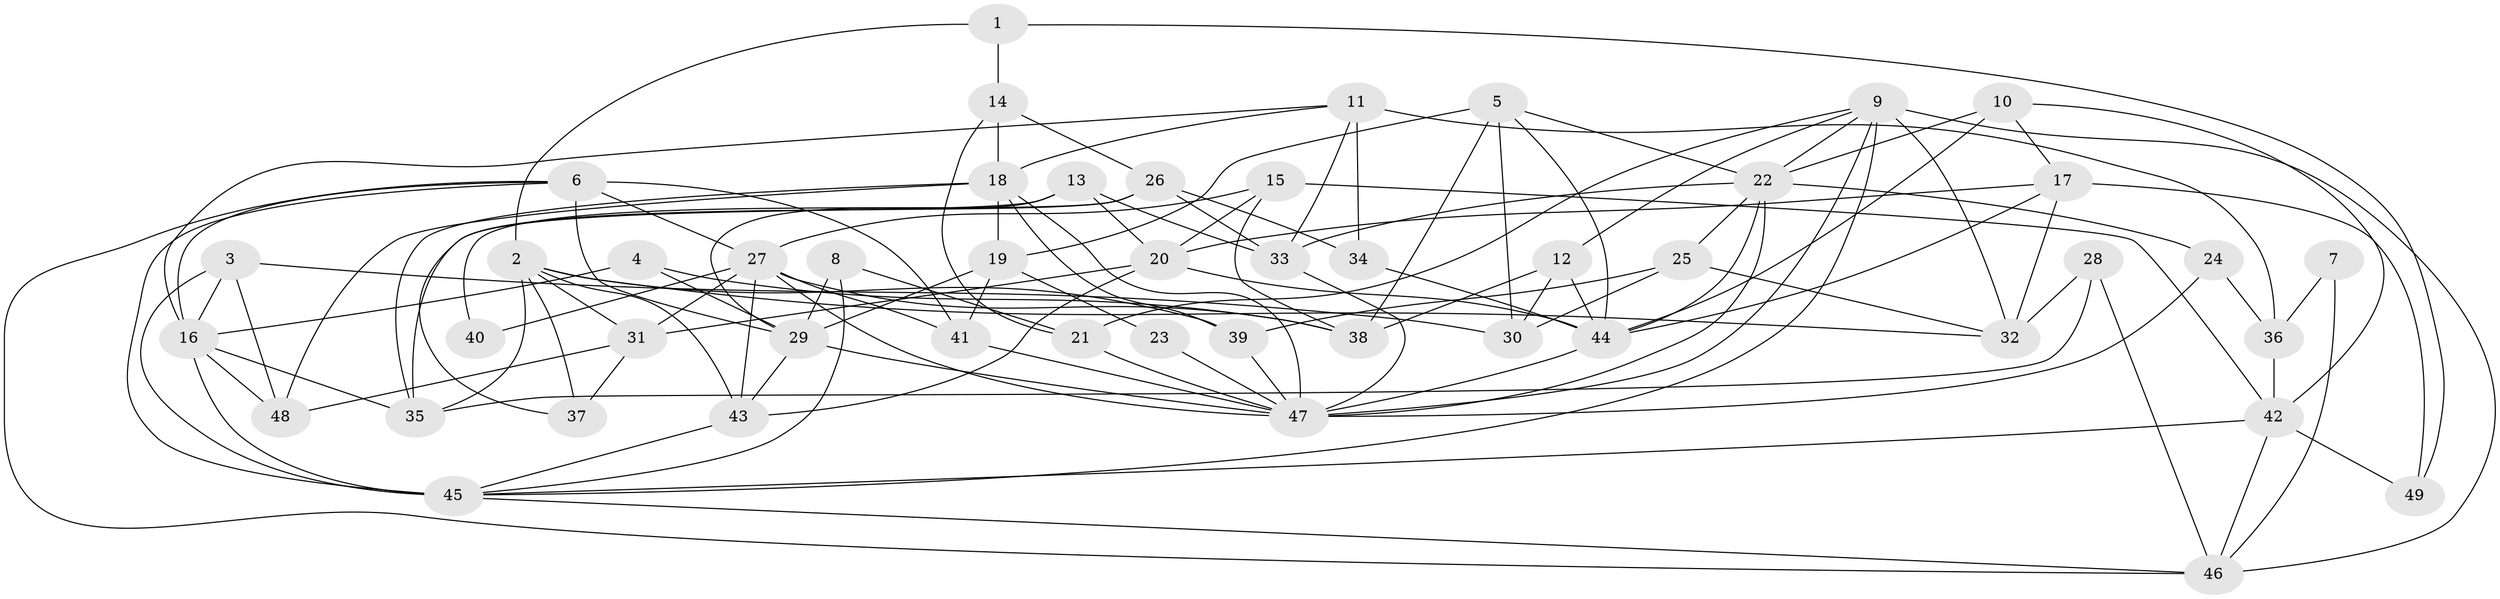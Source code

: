 // original degree distribution, {3: 0.2375, 4: 0.25, 2: 0.175, 5: 0.2, 6: 0.075, 8: 0.025, 7: 0.025, 9: 0.0125}
// Generated by graph-tools (version 1.1) at 2025/37/03/04/25 23:37:07]
// undirected, 49 vertices, 120 edges
graph export_dot {
  node [color=gray90,style=filled];
  1;
  2;
  3;
  4;
  5;
  6;
  7;
  8;
  9;
  10;
  11;
  12;
  13;
  14;
  15;
  16;
  17;
  18;
  19;
  20;
  21;
  22;
  23;
  24;
  25;
  26;
  27;
  28;
  29;
  30;
  31;
  32;
  33;
  34;
  35;
  36;
  37;
  38;
  39;
  40;
  41;
  42;
  43;
  44;
  45;
  46;
  47;
  48;
  49;
  1 -- 2 [weight=1.0];
  1 -- 14 [weight=1.0];
  1 -- 49 [weight=1.0];
  2 -- 31 [weight=1.0];
  2 -- 32 [weight=1.0];
  2 -- 35 [weight=1.0];
  2 -- 37 [weight=1.0];
  2 -- 39 [weight=1.0];
  2 -- 43 [weight=1.0];
  3 -- 16 [weight=1.0];
  3 -- 30 [weight=1.0];
  3 -- 45 [weight=2.0];
  3 -- 48 [weight=1.0];
  4 -- 16 [weight=1.0];
  4 -- 29 [weight=1.0];
  4 -- 38 [weight=1.0];
  5 -- 19 [weight=1.0];
  5 -- 22 [weight=1.0];
  5 -- 30 [weight=1.0];
  5 -- 38 [weight=1.0];
  5 -- 44 [weight=1.0];
  6 -- 16 [weight=1.0];
  6 -- 27 [weight=1.0];
  6 -- 29 [weight=1.0];
  6 -- 41 [weight=1.0];
  6 -- 45 [weight=2.0];
  6 -- 46 [weight=1.0];
  7 -- 36 [weight=1.0];
  7 -- 46 [weight=1.0];
  8 -- 21 [weight=1.0];
  8 -- 29 [weight=1.0];
  8 -- 45 [weight=1.0];
  9 -- 12 [weight=1.0];
  9 -- 21 [weight=1.0];
  9 -- 22 [weight=1.0];
  9 -- 32 [weight=1.0];
  9 -- 45 [weight=1.0];
  9 -- 46 [weight=1.0];
  9 -- 47 [weight=1.0];
  10 -- 17 [weight=1.0];
  10 -- 22 [weight=1.0];
  10 -- 42 [weight=1.0];
  10 -- 44 [weight=2.0];
  11 -- 16 [weight=1.0];
  11 -- 18 [weight=1.0];
  11 -- 33 [weight=1.0];
  11 -- 34 [weight=1.0];
  11 -- 36 [weight=2.0];
  12 -- 30 [weight=1.0];
  12 -- 38 [weight=1.0];
  12 -- 44 [weight=1.0];
  13 -- 20 [weight=1.0];
  13 -- 29 [weight=1.0];
  13 -- 33 [weight=1.0];
  13 -- 37 [weight=1.0];
  14 -- 18 [weight=1.0];
  14 -- 21 [weight=1.0];
  14 -- 26 [weight=1.0];
  15 -- 20 [weight=1.0];
  15 -- 27 [weight=1.0];
  15 -- 38 [weight=1.0];
  15 -- 42 [weight=1.0];
  16 -- 35 [weight=1.0];
  16 -- 45 [weight=1.0];
  16 -- 48 [weight=1.0];
  17 -- 20 [weight=1.0];
  17 -- 32 [weight=1.0];
  17 -- 44 [weight=1.0];
  17 -- 49 [weight=1.0];
  18 -- 19 [weight=1.0];
  18 -- 35 [weight=1.0];
  18 -- 39 [weight=1.0];
  18 -- 47 [weight=1.0];
  18 -- 48 [weight=1.0];
  19 -- 23 [weight=1.0];
  19 -- 29 [weight=1.0];
  19 -- 41 [weight=1.0];
  20 -- 31 [weight=1.0];
  20 -- 43 [weight=1.0];
  20 -- 44 [weight=1.0];
  21 -- 47 [weight=1.0];
  22 -- 24 [weight=1.0];
  22 -- 25 [weight=1.0];
  22 -- 33 [weight=1.0];
  22 -- 44 [weight=1.0];
  22 -- 47 [weight=1.0];
  23 -- 47 [weight=1.0];
  24 -- 36 [weight=1.0];
  24 -- 47 [weight=1.0];
  25 -- 30 [weight=1.0];
  25 -- 32 [weight=1.0];
  25 -- 39 [weight=1.0];
  26 -- 33 [weight=1.0];
  26 -- 34 [weight=1.0];
  26 -- 35 [weight=1.0];
  26 -- 40 [weight=1.0];
  27 -- 31 [weight=1.0];
  27 -- 38 [weight=1.0];
  27 -- 40 [weight=1.0];
  27 -- 41 [weight=1.0];
  27 -- 43 [weight=1.0];
  27 -- 47 [weight=1.0];
  28 -- 32 [weight=1.0];
  28 -- 35 [weight=1.0];
  28 -- 46 [weight=1.0];
  29 -- 43 [weight=1.0];
  29 -- 47 [weight=1.0];
  31 -- 37 [weight=1.0];
  31 -- 48 [weight=1.0];
  33 -- 47 [weight=1.0];
  34 -- 44 [weight=1.0];
  36 -- 42 [weight=1.0];
  39 -- 47 [weight=1.0];
  41 -- 47 [weight=1.0];
  42 -- 45 [weight=1.0];
  42 -- 46 [weight=1.0];
  42 -- 49 [weight=2.0];
  43 -- 45 [weight=1.0];
  44 -- 47 [weight=2.0];
  45 -- 46 [weight=1.0];
}
